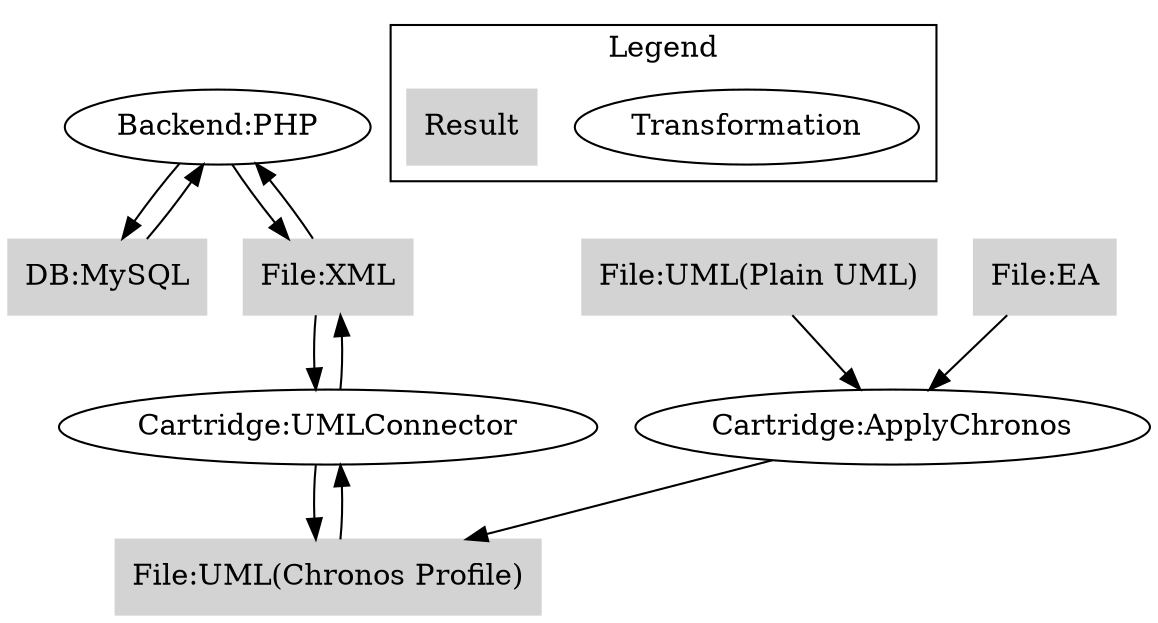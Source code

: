 digraph DataFlow {

	node[shape=ellipse, style=empty, color=black];

	PHP[label="Backend:PHP"];
	UMLConnector[label="Cartridge:UMLConnector"];
	ApplyChonos[label="Cartridge:ApplyChronos"];

	node[shape=box, style=filled, color=lightgrey];

	MySQL[label="DB:MySQL"];
	XML[label="File:XML"];
	UMLChronos[label="File:UML(Chronos Profile)"];
	UMLPlain[label="File:UML(Plain UML)"]
	EA[label="File:EA"]

	// *** PHP ***
	// XML Export
	MySQL -> PHP;
	PHP -> XML;
	// XML Import
	XML -> PHP;
	PHP -> MySQL;

	// *** UMLConnector ***
	// UML Export
	XML -> UMLConnector;
	UMLConnector -> UMLChronos;
	// UML Import
	UMLChronos -> UMLConnector;
	UMLConnector -> XML;

	// *** ApplyChronos ***
	// from UML
	UMLPlain -> ApplyChonos;
	// from Enterprise Architect
	EA -> ApplyChonos;
	ApplyChonos -> UMLChronos;	


	subgraph clusterLegend {
		label="Legend";
		Transformation[shape=ellipse, style=empty, color=black];
		Result[shape=box, style=filled, color=lightgrey];
  	}


}
